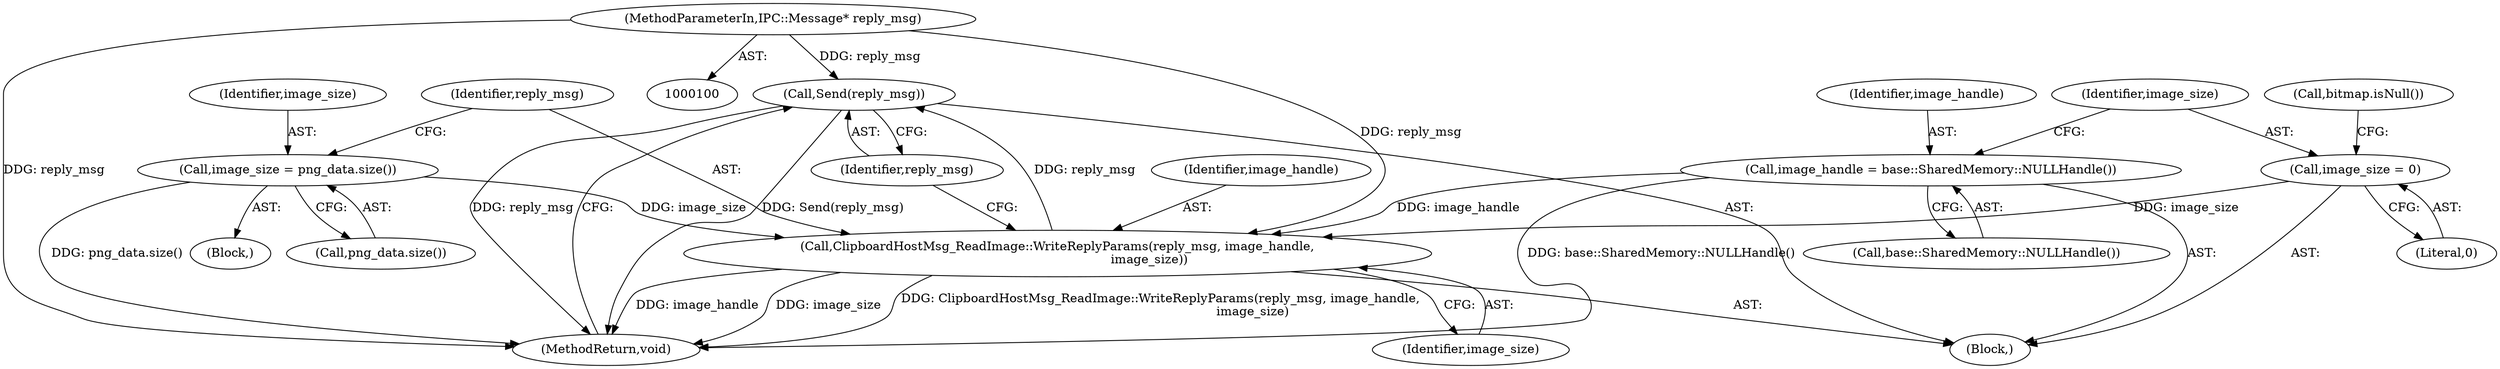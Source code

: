 digraph "0_Chrome_87c724d81f0210494211cd36814c4cb2cf4c4bd1_0@pointer" {
"1000146" [label="(Call,Send(reply_msg))"];
"1000142" [label="(Call,ClipboardHostMsg_ReadImage::WriteReplyParams(reply_msg, image_handle,\n                                               image_size))"];
"1000102" [label="(MethodParameterIn,IPC::Message* reply_msg)"];
"1000105" [label="(Call,image_handle = base::SharedMemory::NULLHandle())"];
"1000139" [label="(Call,image_size = png_data.size())"];
"1000109" [label="(Call,image_size = 0)"];
"1000142" [label="(Call,ClipboardHostMsg_ReadImage::WriteReplyParams(reply_msg, image_handle,\n                                               image_size))"];
"1000139" [label="(Call,image_size = png_data.size())"];
"1000111" [label="(Literal,0)"];
"1000106" [label="(Identifier,image_handle)"];
"1000105" [label="(Call,image_handle = base::SharedMemory::NULLHandle())"];
"1000143" [label="(Identifier,reply_msg)"];
"1000103" [label="(Block,)"];
"1000115" [label="(Call,bitmap.isNull())"];
"1000140" [label="(Identifier,image_size)"];
"1000144" [label="(Identifier,image_handle)"];
"1000102" [label="(MethodParameterIn,IPC::Message* reply_msg)"];
"1000147" [label="(Identifier,reply_msg)"];
"1000141" [label="(Call,png_data.size())"];
"1000110" [label="(Identifier,image_size)"];
"1000107" [label="(Call,base::SharedMemory::NULLHandle())"];
"1000109" [label="(Call,image_size = 0)"];
"1000138" [label="(Block,)"];
"1000146" [label="(Call,Send(reply_msg))"];
"1000148" [label="(MethodReturn,void)"];
"1000145" [label="(Identifier,image_size)"];
"1000146" -> "1000103"  [label="AST: "];
"1000146" -> "1000147"  [label="CFG: "];
"1000147" -> "1000146"  [label="AST: "];
"1000148" -> "1000146"  [label="CFG: "];
"1000146" -> "1000148"  [label="DDG: Send(reply_msg)"];
"1000146" -> "1000148"  [label="DDG: reply_msg"];
"1000142" -> "1000146"  [label="DDG: reply_msg"];
"1000102" -> "1000146"  [label="DDG: reply_msg"];
"1000142" -> "1000103"  [label="AST: "];
"1000142" -> "1000145"  [label="CFG: "];
"1000143" -> "1000142"  [label="AST: "];
"1000144" -> "1000142"  [label="AST: "];
"1000145" -> "1000142"  [label="AST: "];
"1000147" -> "1000142"  [label="CFG: "];
"1000142" -> "1000148"  [label="DDG: ClipboardHostMsg_ReadImage::WriteReplyParams(reply_msg, image_handle,\n                                               image_size)"];
"1000142" -> "1000148"  [label="DDG: image_handle"];
"1000142" -> "1000148"  [label="DDG: image_size"];
"1000102" -> "1000142"  [label="DDG: reply_msg"];
"1000105" -> "1000142"  [label="DDG: image_handle"];
"1000139" -> "1000142"  [label="DDG: image_size"];
"1000109" -> "1000142"  [label="DDG: image_size"];
"1000102" -> "1000100"  [label="AST: "];
"1000102" -> "1000148"  [label="DDG: reply_msg"];
"1000105" -> "1000103"  [label="AST: "];
"1000105" -> "1000107"  [label="CFG: "];
"1000106" -> "1000105"  [label="AST: "];
"1000107" -> "1000105"  [label="AST: "];
"1000110" -> "1000105"  [label="CFG: "];
"1000105" -> "1000148"  [label="DDG: base::SharedMemory::NULLHandle()"];
"1000139" -> "1000138"  [label="AST: "];
"1000139" -> "1000141"  [label="CFG: "];
"1000140" -> "1000139"  [label="AST: "];
"1000141" -> "1000139"  [label="AST: "];
"1000143" -> "1000139"  [label="CFG: "];
"1000139" -> "1000148"  [label="DDG: png_data.size()"];
"1000109" -> "1000103"  [label="AST: "];
"1000109" -> "1000111"  [label="CFG: "];
"1000110" -> "1000109"  [label="AST: "];
"1000111" -> "1000109"  [label="AST: "];
"1000115" -> "1000109"  [label="CFG: "];
}
